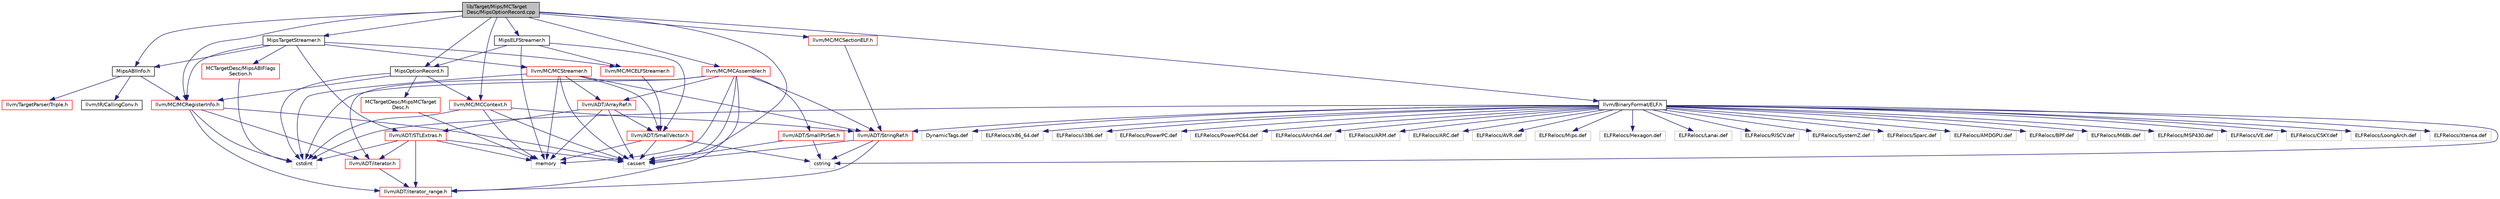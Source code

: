 digraph "lib/Target/Mips/MCTargetDesc/MipsOptionRecord.cpp"
{
 // LATEX_PDF_SIZE
  bgcolor="transparent";
  edge [fontname="Helvetica",fontsize="10",labelfontname="Helvetica",labelfontsize="10"];
  node [fontname="Helvetica",fontsize="10",shape=record];
  Node1 [label="lib/Target/Mips/MCTarget\lDesc/MipsOptionRecord.cpp",height=0.2,width=0.4,color="black", fillcolor="grey75", style="filled", fontcolor="black",tooltip=" "];
  Node1 -> Node2 [color="midnightblue",fontsize="10",style="solid",fontname="Helvetica"];
  Node2 [label="MipsOptionRecord.h",height=0.2,width=0.4,color="black",URL="$MipsOptionRecord_8h.html",tooltip=" "];
  Node2 -> Node3 [color="midnightblue",fontsize="10",style="solid",fontname="Helvetica"];
  Node3 [label="MCTargetDesc/MipsMCTarget\lDesc.h",height=0.2,width=0.4,color="red",URL="$MipsMCTargetDesc_8h.html",tooltip=" "];
  Node3 -> Node9 [color="midnightblue",fontsize="10",style="solid",fontname="Helvetica"];
  Node9 [label="memory",height=0.2,width=0.4,color="grey75",tooltip=" "];
  Node2 -> Node13 [color="midnightblue",fontsize="10",style="solid",fontname="Helvetica"];
  Node13 [label="llvm/MC/MCContext.h",height=0.2,width=0.4,color="red",URL="$MCContext_8h.html",tooltip=" "];
  Node13 -> Node63 [color="midnightblue",fontsize="10",style="solid",fontname="Helvetica"];
  Node63 [label="llvm/ADT/StringRef.h",height=0.2,width=0.4,color="red",URL="$StringRef_8h.html",tooltip=" "];
  Node63 -> Node58 [color="midnightblue",fontsize="10",style="solid",fontname="Helvetica"];
  Node58 [label="llvm/ADT/iterator_range.h",height=0.2,width=0.4,color="red",URL="$iterator__range_8h.html",tooltip=" "];
  Node63 -> Node16 [color="midnightblue",fontsize="10",style="solid",fontname="Helvetica"];
  Node16 [label="cassert",height=0.2,width=0.4,color="grey75",tooltip=" "];
  Node63 -> Node32 [color="midnightblue",fontsize="10",style="solid",fontname="Helvetica"];
  Node32 [label="cstring",height=0.2,width=0.4,color="grey75",tooltip=" "];
  Node13 -> Node16 [color="midnightblue",fontsize="10",style="solid",fontname="Helvetica"];
  Node13 -> Node18 [color="midnightblue",fontsize="10",style="solid",fontname="Helvetica"];
  Node18 [label="cstdint",height=0.2,width=0.4,color="grey75",tooltip=" "];
  Node13 -> Node9 [color="midnightblue",fontsize="10",style="solid",fontname="Helvetica"];
  Node2 -> Node117 [color="midnightblue",fontsize="10",style="solid",fontname="Helvetica"];
  Node117 [label="llvm/MC/MCRegisterInfo.h",height=0.2,width=0.4,color="red",URL="$MCRegisterInfo_8h.html",tooltip=" "];
  Node117 -> Node57 [color="midnightblue",fontsize="10",style="solid",fontname="Helvetica"];
  Node57 [label="llvm/ADT/iterator.h",height=0.2,width=0.4,color="red",URL="$iterator_8h.html",tooltip=" "];
  Node57 -> Node58 [color="midnightblue",fontsize="10",style="solid",fontname="Helvetica"];
  Node117 -> Node58 [color="midnightblue",fontsize="10",style="solid",fontname="Helvetica"];
  Node117 -> Node16 [color="midnightblue",fontsize="10",style="solid",fontname="Helvetica"];
  Node117 -> Node18 [color="midnightblue",fontsize="10",style="solid",fontname="Helvetica"];
  Node2 -> Node18 [color="midnightblue",fontsize="10",style="solid",fontname="Helvetica"];
  Node1 -> Node121 [color="midnightblue",fontsize="10",style="solid",fontname="Helvetica"];
  Node121 [label="MipsABIInfo.h",height=0.2,width=0.4,color="black",URL="$MipsABIInfo_8h.html",tooltip=" "];
  Node121 -> Node122 [color="midnightblue",fontsize="10",style="solid",fontname="Helvetica"];
  Node122 [label="llvm/IR/CallingConv.h",height=0.2,width=0.4,color="black",URL="$CallingConv_8h.html",tooltip=" "];
  Node121 -> Node117 [color="midnightblue",fontsize="10",style="solid",fontname="Helvetica"];
  Node121 -> Node75 [color="midnightblue",fontsize="10",style="solid",fontname="Helvetica"];
  Node75 [label="llvm/TargetParser/Triple.h",height=0.2,width=0.4,color="red",URL="$Triple_8h.html",tooltip=" "];
  Node1 -> Node123 [color="midnightblue",fontsize="10",style="solid",fontname="Helvetica"];
  Node123 [label="MipsELFStreamer.h",height=0.2,width=0.4,color="black",URL="$MipsELFStreamer_8h.html",tooltip=" "];
  Node123 -> Node2 [color="midnightblue",fontsize="10",style="solid",fontname="Helvetica"];
  Node123 -> Node51 [color="midnightblue",fontsize="10",style="solid",fontname="Helvetica"];
  Node51 [label="llvm/ADT/SmallVector.h",height=0.2,width=0.4,color="red",URL="$SmallVector_8h.html",tooltip=" "];
  Node51 -> Node16 [color="midnightblue",fontsize="10",style="solid",fontname="Helvetica"];
  Node51 -> Node32 [color="midnightblue",fontsize="10",style="solid",fontname="Helvetica"];
  Node51 -> Node9 [color="midnightblue",fontsize="10",style="solid",fontname="Helvetica"];
  Node123 -> Node124 [color="midnightblue",fontsize="10",style="solid",fontname="Helvetica"];
  Node124 [label="llvm/MC/MCELFStreamer.h",height=0.2,width=0.4,color="red",URL="$MCELFStreamer_8h.html",tooltip=" "];
  Node124 -> Node51 [color="midnightblue",fontsize="10",style="solid",fontname="Helvetica"];
  Node123 -> Node9 [color="midnightblue",fontsize="10",style="solid",fontname="Helvetica"];
  Node1 -> Node137 [color="midnightblue",fontsize="10",style="solid",fontname="Helvetica"];
  Node137 [label="MipsTargetStreamer.h",height=0.2,width=0.4,color="black",URL="$MipsTargetStreamer_8h.html",tooltip=" "];
  Node137 -> Node138 [color="midnightblue",fontsize="10",style="solid",fontname="Helvetica"];
  Node138 [label="MCTargetDesc/MipsABIFlags\lSection.h",height=0.2,width=0.4,color="red",URL="$MipsABIFlagsSection_8h.html",tooltip=" "];
  Node138 -> Node18 [color="midnightblue",fontsize="10",style="solid",fontname="Helvetica"];
  Node137 -> Node121 [color="midnightblue",fontsize="10",style="solid",fontname="Helvetica"];
  Node137 -> Node53 [color="midnightblue",fontsize="10",style="solid",fontname="Helvetica"];
  Node53 [label="llvm/ADT/STLExtras.h",height=0.2,width=0.4,color="red",URL="$STLExtras_8h.html",tooltip=" "];
  Node53 -> Node57 [color="midnightblue",fontsize="10",style="solid",fontname="Helvetica"];
  Node53 -> Node58 [color="midnightblue",fontsize="10",style="solid",fontname="Helvetica"];
  Node53 -> Node16 [color="midnightblue",fontsize="10",style="solid",fontname="Helvetica"];
  Node53 -> Node18 [color="midnightblue",fontsize="10",style="solid",fontname="Helvetica"];
  Node53 -> Node9 [color="midnightblue",fontsize="10",style="solid",fontname="Helvetica"];
  Node137 -> Node124 [color="midnightblue",fontsize="10",style="solid",fontname="Helvetica"];
  Node137 -> Node117 [color="midnightblue",fontsize="10",style="solid",fontname="Helvetica"];
  Node137 -> Node127 [color="midnightblue",fontsize="10",style="solid",fontname="Helvetica"];
  Node127 [label="llvm/MC/MCStreamer.h",height=0.2,width=0.4,color="red",URL="$MCStreamer_8h.html",tooltip=" "];
  Node127 -> Node45 [color="midnightblue",fontsize="10",style="solid",fontname="Helvetica"];
  Node45 [label="llvm/ADT/ArrayRef.h",height=0.2,width=0.4,color="red",URL="$ArrayRef_8h.html",tooltip=" "];
  Node45 -> Node51 [color="midnightblue",fontsize="10",style="solid",fontname="Helvetica"];
  Node45 -> Node53 [color="midnightblue",fontsize="10",style="solid",fontname="Helvetica"];
  Node45 -> Node16 [color="midnightblue",fontsize="10",style="solid",fontname="Helvetica"];
  Node45 -> Node9 [color="midnightblue",fontsize="10",style="solid",fontname="Helvetica"];
  Node127 -> Node51 [color="midnightblue",fontsize="10",style="solid",fontname="Helvetica"];
  Node127 -> Node63 [color="midnightblue",fontsize="10",style="solid",fontname="Helvetica"];
  Node127 -> Node16 [color="midnightblue",fontsize="10",style="solid",fontname="Helvetica"];
  Node127 -> Node18 [color="midnightblue",fontsize="10",style="solid",fontname="Helvetica"];
  Node127 -> Node9 [color="midnightblue",fontsize="10",style="solid",fontname="Helvetica"];
  Node1 -> Node140 [color="midnightblue",fontsize="10",style="solid",fontname="Helvetica"];
  Node140 [label="llvm/BinaryFormat/ELF.h",height=0.2,width=0.4,color="black",URL="$BinaryFormat_2ELF_8h.html",tooltip=" "];
  Node140 -> Node63 [color="midnightblue",fontsize="10",style="solid",fontname="Helvetica"];
  Node140 -> Node18 [color="midnightblue",fontsize="10",style="solid",fontname="Helvetica"];
  Node140 -> Node32 [color="midnightblue",fontsize="10",style="solid",fontname="Helvetica"];
  Node140 -> Node141 [color="midnightblue",fontsize="10",style="solid",fontname="Helvetica"];
  Node141 [label="ELFRelocs/x86_64.def",height=0.2,width=0.4,color="grey75",tooltip=" "];
  Node140 -> Node142 [color="midnightblue",fontsize="10",style="solid",fontname="Helvetica"];
  Node142 [label="ELFRelocs/i386.def",height=0.2,width=0.4,color="grey75",tooltip=" "];
  Node140 -> Node143 [color="midnightblue",fontsize="10",style="solid",fontname="Helvetica"];
  Node143 [label="ELFRelocs/PowerPC.def",height=0.2,width=0.4,color="grey75",tooltip=" "];
  Node140 -> Node144 [color="midnightblue",fontsize="10",style="solid",fontname="Helvetica"];
  Node144 [label="ELFRelocs/PowerPC64.def",height=0.2,width=0.4,color="grey75",tooltip=" "];
  Node140 -> Node145 [color="midnightblue",fontsize="10",style="solid",fontname="Helvetica"];
  Node145 [label="ELFRelocs/AArch64.def",height=0.2,width=0.4,color="grey75",tooltip=" "];
  Node140 -> Node146 [color="midnightblue",fontsize="10",style="solid",fontname="Helvetica"];
  Node146 [label="ELFRelocs/ARM.def",height=0.2,width=0.4,color="grey75",tooltip=" "];
  Node140 -> Node147 [color="midnightblue",fontsize="10",style="solid",fontname="Helvetica"];
  Node147 [label="ELFRelocs/ARC.def",height=0.2,width=0.4,color="grey75",tooltip=" "];
  Node140 -> Node148 [color="midnightblue",fontsize="10",style="solid",fontname="Helvetica"];
  Node148 [label="ELFRelocs/AVR.def",height=0.2,width=0.4,color="grey75",tooltip=" "];
  Node140 -> Node149 [color="midnightblue",fontsize="10",style="solid",fontname="Helvetica"];
  Node149 [label="ELFRelocs/Mips.def",height=0.2,width=0.4,color="grey75",tooltip=" "];
  Node140 -> Node150 [color="midnightblue",fontsize="10",style="solid",fontname="Helvetica"];
  Node150 [label="ELFRelocs/Hexagon.def",height=0.2,width=0.4,color="grey75",tooltip=" "];
  Node140 -> Node151 [color="midnightblue",fontsize="10",style="solid",fontname="Helvetica"];
  Node151 [label="ELFRelocs/Lanai.def",height=0.2,width=0.4,color="grey75",tooltip=" "];
  Node140 -> Node152 [color="midnightblue",fontsize="10",style="solid",fontname="Helvetica"];
  Node152 [label="ELFRelocs/RISCV.def",height=0.2,width=0.4,color="grey75",tooltip=" "];
  Node140 -> Node153 [color="midnightblue",fontsize="10",style="solid",fontname="Helvetica"];
  Node153 [label="ELFRelocs/SystemZ.def",height=0.2,width=0.4,color="grey75",tooltip=" "];
  Node140 -> Node154 [color="midnightblue",fontsize="10",style="solid",fontname="Helvetica"];
  Node154 [label="ELFRelocs/Sparc.def",height=0.2,width=0.4,color="grey75",tooltip=" "];
  Node140 -> Node155 [color="midnightblue",fontsize="10",style="solid",fontname="Helvetica"];
  Node155 [label="ELFRelocs/AMDGPU.def",height=0.2,width=0.4,color="grey75",tooltip=" "];
  Node140 -> Node156 [color="midnightblue",fontsize="10",style="solid",fontname="Helvetica"];
  Node156 [label="ELFRelocs/BPF.def",height=0.2,width=0.4,color="grey75",tooltip=" "];
  Node140 -> Node157 [color="midnightblue",fontsize="10",style="solid",fontname="Helvetica"];
  Node157 [label="ELFRelocs/M68k.def",height=0.2,width=0.4,color="grey75",tooltip=" "];
  Node140 -> Node158 [color="midnightblue",fontsize="10",style="solid",fontname="Helvetica"];
  Node158 [label="ELFRelocs/MSP430.def",height=0.2,width=0.4,color="grey75",tooltip=" "];
  Node140 -> Node159 [color="midnightblue",fontsize="10",style="solid",fontname="Helvetica"];
  Node159 [label="ELFRelocs/VE.def",height=0.2,width=0.4,color="grey75",tooltip=" "];
  Node140 -> Node160 [color="midnightblue",fontsize="10",style="solid",fontname="Helvetica"];
  Node160 [label="ELFRelocs/CSKY.def",height=0.2,width=0.4,color="grey75",tooltip=" "];
  Node140 -> Node161 [color="midnightblue",fontsize="10",style="solid",fontname="Helvetica"];
  Node161 [label="ELFRelocs/LoongArch.def",height=0.2,width=0.4,color="grey75",tooltip=" "];
  Node140 -> Node162 [color="midnightblue",fontsize="10",style="solid",fontname="Helvetica"];
  Node162 [label="ELFRelocs/Xtensa.def",height=0.2,width=0.4,color="grey75",tooltip=" "];
  Node140 -> Node163 [color="midnightblue",fontsize="10",style="solid",fontname="Helvetica"];
  Node163 [label="DynamicTags.def",height=0.2,width=0.4,color="grey75",tooltip=" "];
  Node1 -> Node164 [color="midnightblue",fontsize="10",style="solid",fontname="Helvetica"];
  Node164 [label="llvm/MC/MCAssembler.h",height=0.2,width=0.4,color="red",URL="$MCAssembler_8h.html",tooltip=" "];
  Node164 -> Node45 [color="midnightblue",fontsize="10",style="solid",fontname="Helvetica"];
  Node164 -> Node165 [color="midnightblue",fontsize="10",style="solid",fontname="Helvetica"];
  Node165 [label="llvm/ADT/SmallPtrSet.h",height=0.2,width=0.4,color="red",URL="$SmallPtrSet_8h.html",tooltip=" "];
  Node165 -> Node16 [color="midnightblue",fontsize="10",style="solid",fontname="Helvetica"];
  Node165 -> Node32 [color="midnightblue",fontsize="10",style="solid",fontname="Helvetica"];
  Node164 -> Node63 [color="midnightblue",fontsize="10",style="solid",fontname="Helvetica"];
  Node164 -> Node57 [color="midnightblue",fontsize="10",style="solid",fontname="Helvetica"];
  Node164 -> Node58 [color="midnightblue",fontsize="10",style="solid",fontname="Helvetica"];
  Node164 -> Node16 [color="midnightblue",fontsize="10",style="solid",fontname="Helvetica"];
  Node164 -> Node18 [color="midnightblue",fontsize="10",style="solid",fontname="Helvetica"];
  Node164 -> Node9 [color="midnightblue",fontsize="10",style="solid",fontname="Helvetica"];
  Node1 -> Node13 [color="midnightblue",fontsize="10",style="solid",fontname="Helvetica"];
  Node1 -> Node117 [color="midnightblue",fontsize="10",style="solid",fontname="Helvetica"];
  Node1 -> Node170 [color="midnightblue",fontsize="10",style="solid",fontname="Helvetica"];
  Node170 [label="llvm/MC/MCSectionELF.h",height=0.2,width=0.4,color="red",URL="$MCSectionELF_8h.html",tooltip=" "];
  Node170 -> Node63 [color="midnightblue",fontsize="10",style="solid",fontname="Helvetica"];
  Node1 -> Node16 [color="midnightblue",fontsize="10",style="solid",fontname="Helvetica"];
}
